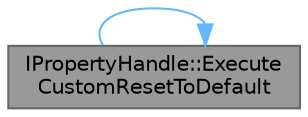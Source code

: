 digraph "IPropertyHandle::ExecuteCustomResetToDefault"
{
 // INTERACTIVE_SVG=YES
 // LATEX_PDF_SIZE
  bgcolor="transparent";
  edge [fontname=Helvetica,fontsize=10,labelfontname=Helvetica,labelfontsize=10];
  node [fontname=Helvetica,fontsize=10,shape=box,height=0.2,width=0.4];
  rankdir="LR";
  Node1 [id="Node000001",label="IPropertyHandle::Execute\lCustomResetToDefault",height=0.2,width=0.4,color="gray40", fillcolor="grey60", style="filled", fontcolor="black",tooltip="Sets an override for this property's reset to default behavior."];
  Node1 -> Node1 [id="edge1_Node000001_Node000001",color="steelblue1",style="solid",tooltip=" "];
}
